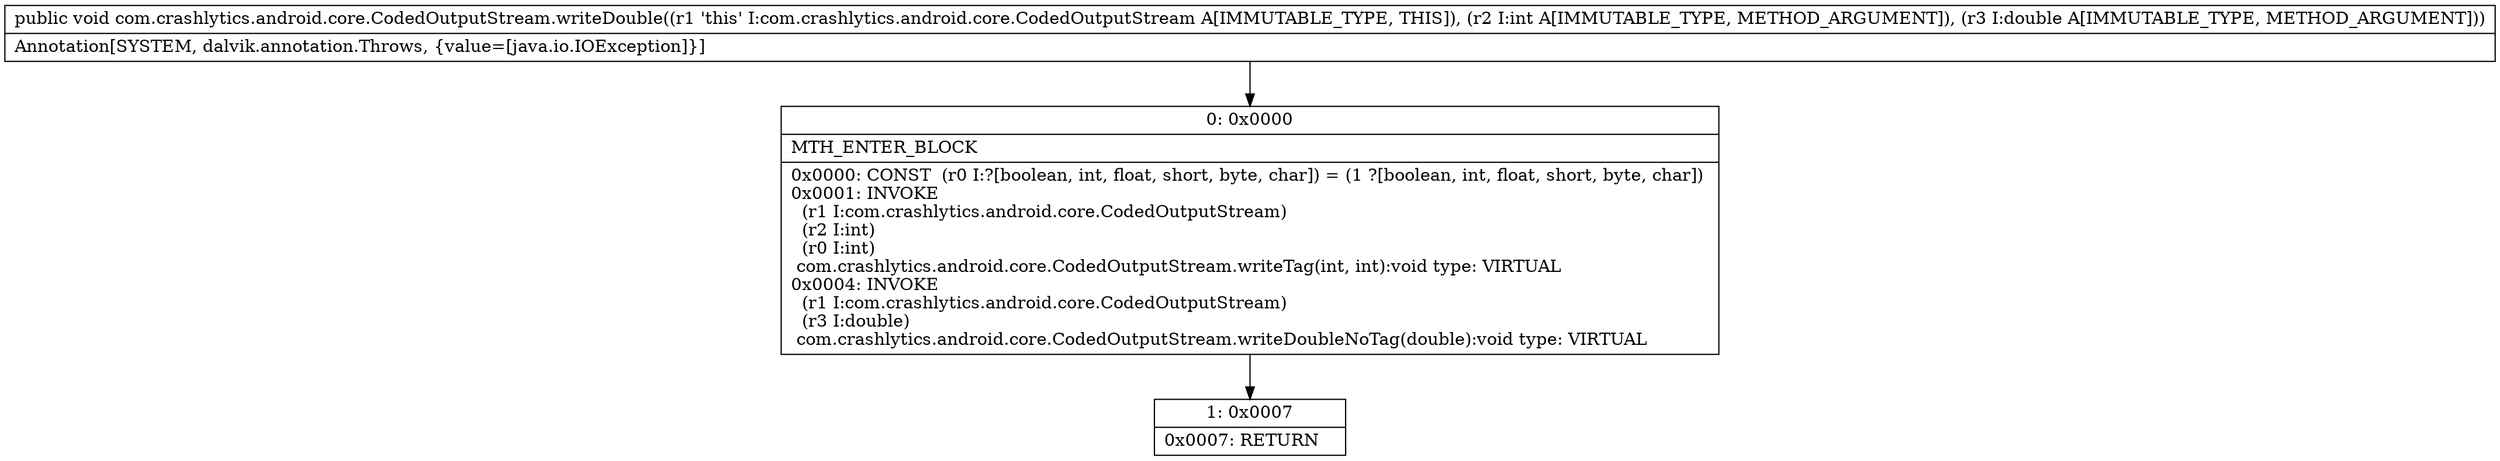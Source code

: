 digraph "CFG forcom.crashlytics.android.core.CodedOutputStream.writeDouble(ID)V" {
Node_0 [shape=record,label="{0\:\ 0x0000|MTH_ENTER_BLOCK\l|0x0000: CONST  (r0 I:?[boolean, int, float, short, byte, char]) = (1 ?[boolean, int, float, short, byte, char]) \l0x0001: INVOKE  \l  (r1 I:com.crashlytics.android.core.CodedOutputStream)\l  (r2 I:int)\l  (r0 I:int)\l com.crashlytics.android.core.CodedOutputStream.writeTag(int, int):void type: VIRTUAL \l0x0004: INVOKE  \l  (r1 I:com.crashlytics.android.core.CodedOutputStream)\l  (r3 I:double)\l com.crashlytics.android.core.CodedOutputStream.writeDoubleNoTag(double):void type: VIRTUAL \l}"];
Node_1 [shape=record,label="{1\:\ 0x0007|0x0007: RETURN   \l}"];
MethodNode[shape=record,label="{public void com.crashlytics.android.core.CodedOutputStream.writeDouble((r1 'this' I:com.crashlytics.android.core.CodedOutputStream A[IMMUTABLE_TYPE, THIS]), (r2 I:int A[IMMUTABLE_TYPE, METHOD_ARGUMENT]), (r3 I:double A[IMMUTABLE_TYPE, METHOD_ARGUMENT]))  | Annotation[SYSTEM, dalvik.annotation.Throws, \{value=[java.io.IOException]\}]\l}"];
MethodNode -> Node_0;
Node_0 -> Node_1;
}

